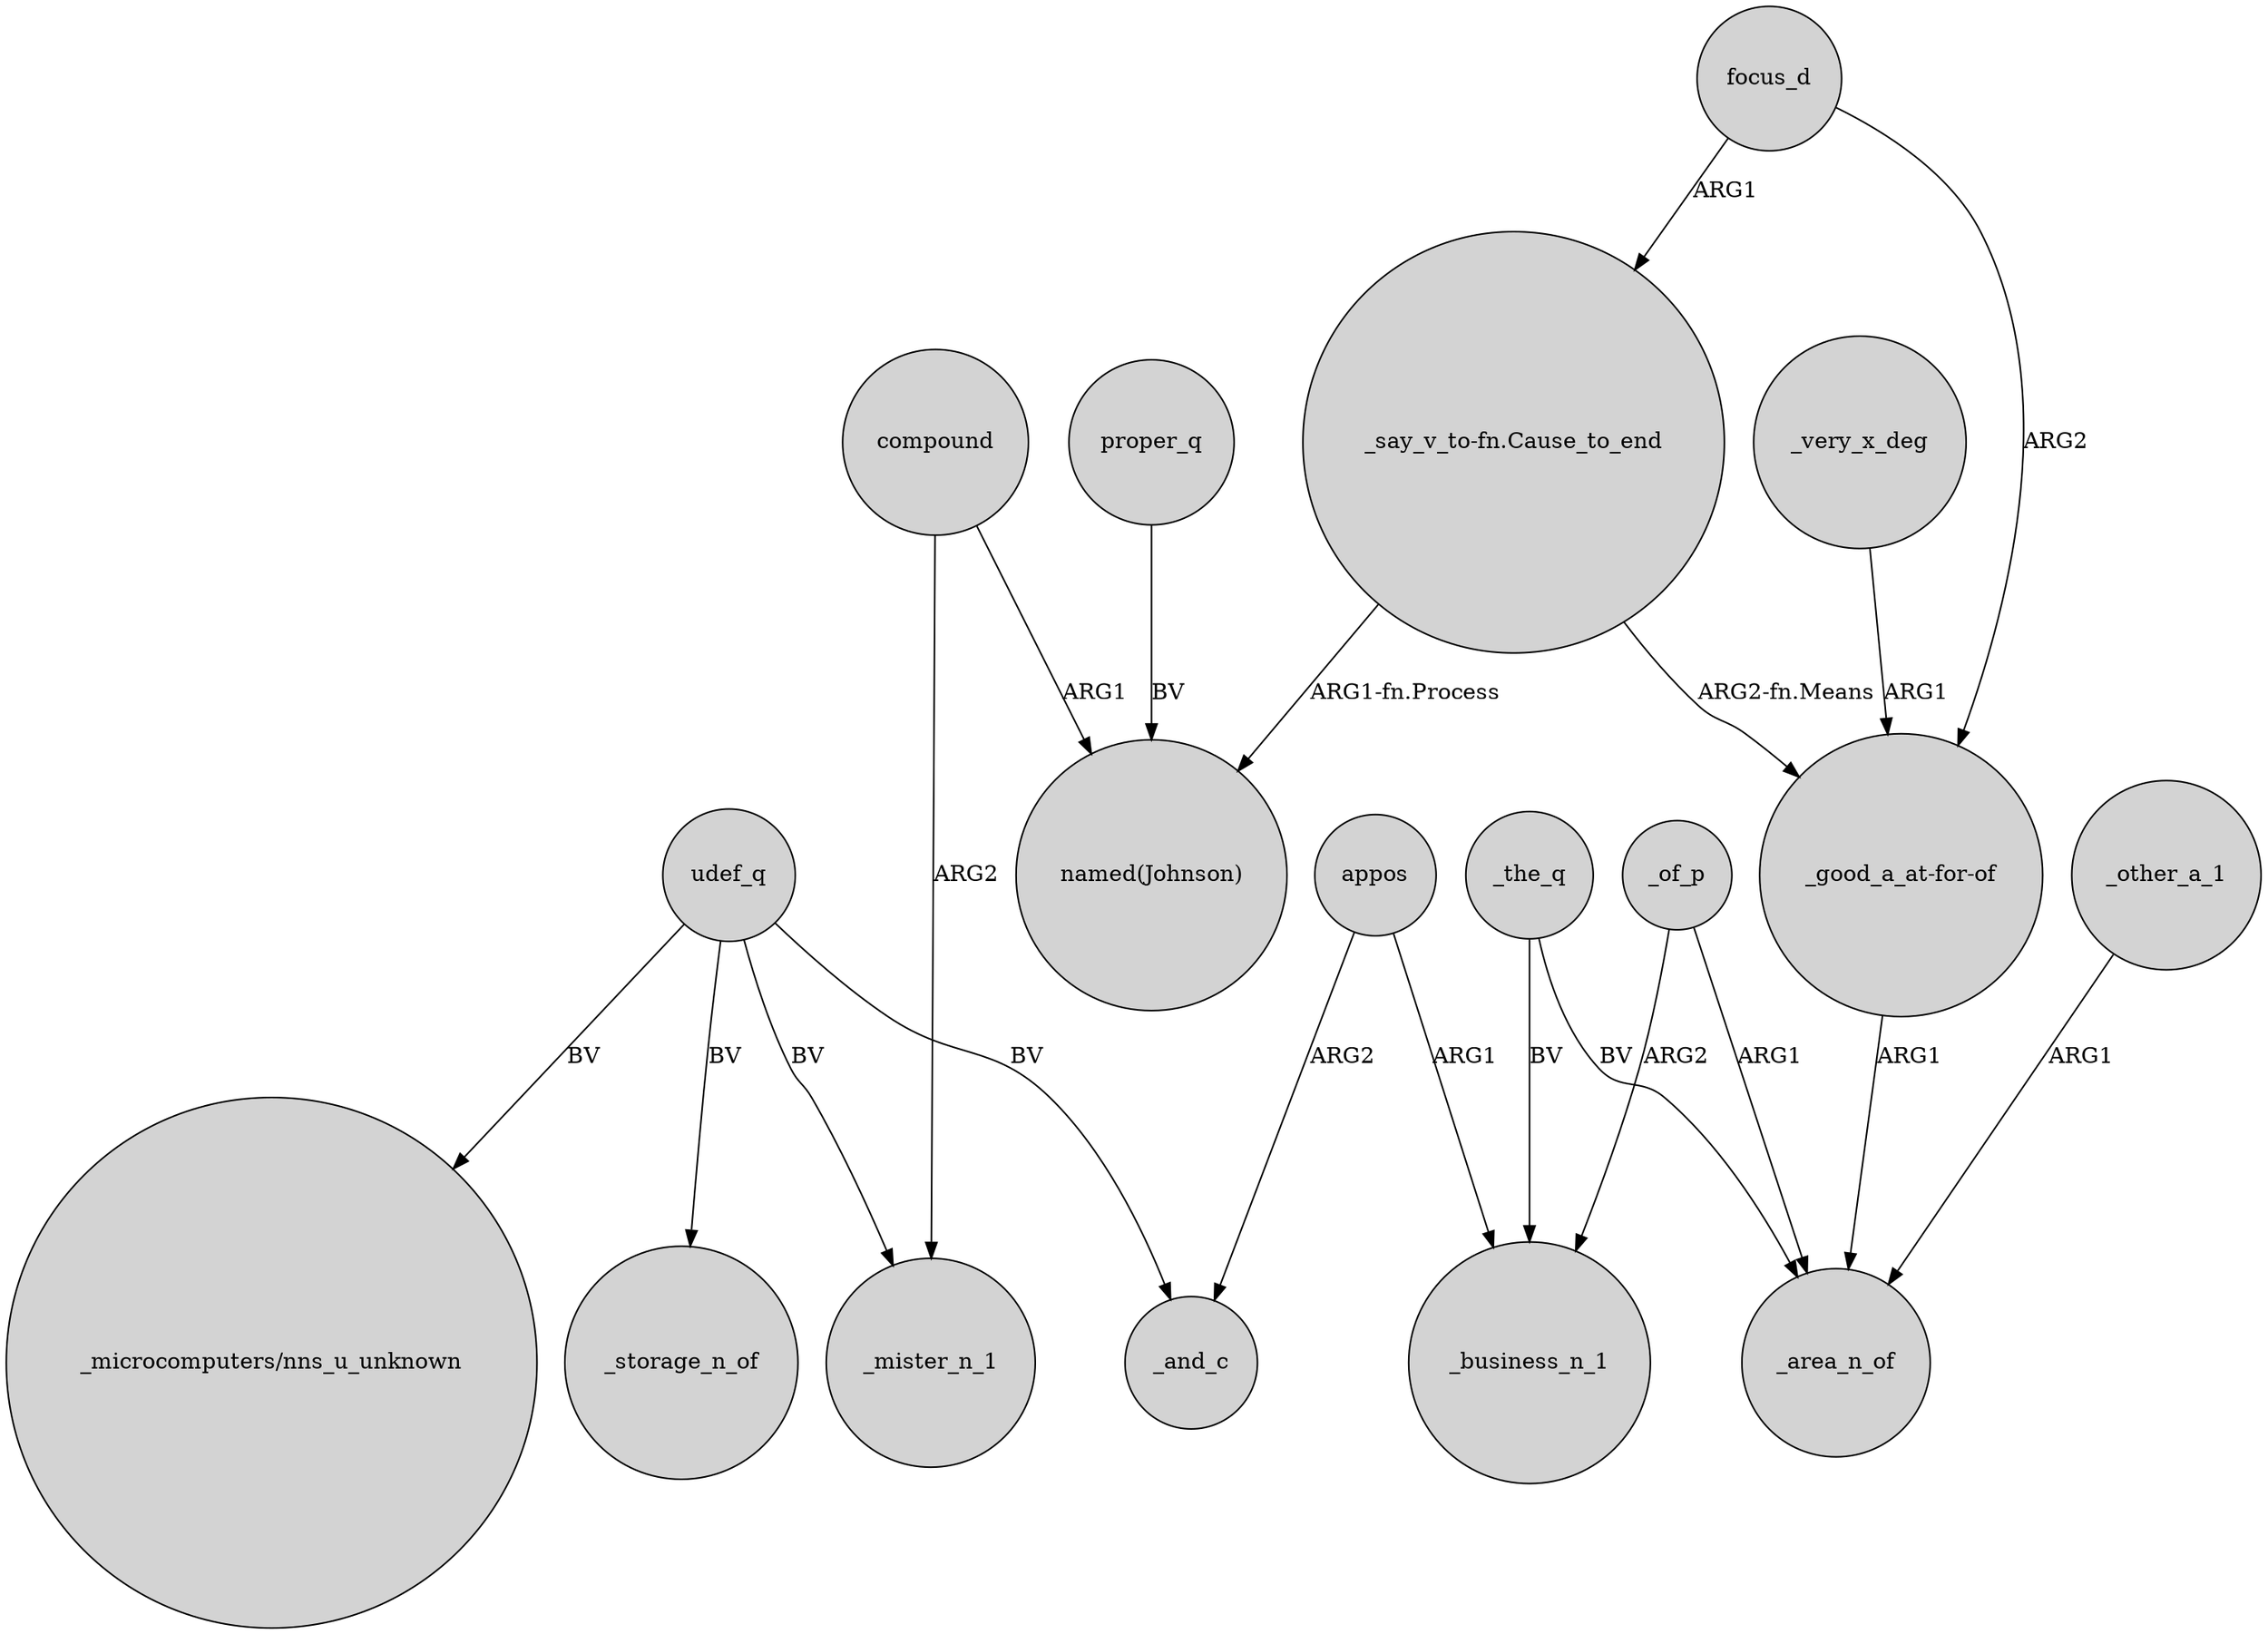 digraph {
	node [shape=circle style=filled]
	compound -> _mister_n_1 [label=ARG2]
	_very_x_deg -> "_good_a_at-for-of" [label=ARG1]
	_of_p -> _area_n_of [label=ARG1]
	appos -> _and_c [label=ARG2]
	"_say_v_to-fn.Cause_to_end" -> "named(Johnson)" [label="ARG1-fn.Process"]
	focus_d -> "_say_v_to-fn.Cause_to_end" [label=ARG1]
	_the_q -> _area_n_of [label=BV]
	_the_q -> _business_n_1 [label=BV]
	udef_q -> _storage_n_of [label=BV]
	udef_q -> _and_c [label=BV]
	udef_q -> _mister_n_1 [label=BV]
	appos -> _business_n_1 [label=ARG1]
	proper_q -> "named(Johnson)" [label=BV]
	"_say_v_to-fn.Cause_to_end" -> "_good_a_at-for-of" [label="ARG2-fn.Means"]
	"_good_a_at-for-of" -> _area_n_of [label=ARG1]
	udef_q -> "_microcomputers/nns_u_unknown" [label=BV]
	focus_d -> "_good_a_at-for-of" [label=ARG2]
	_of_p -> _business_n_1 [label=ARG2]
	_other_a_1 -> _area_n_of [label=ARG1]
	compound -> "named(Johnson)" [label=ARG1]
}
